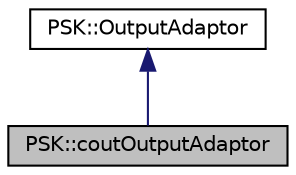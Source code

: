 digraph "PSK::coutOutputAdaptor"
{
 // INTERACTIVE_SVG=YES
 // LATEX_PDF_SIZE
  edge [fontname="Helvetica",fontsize="10",labelfontname="Helvetica",labelfontsize="10"];
  node [fontname="Helvetica",fontsize="10",shape=record];
  Node1 [label="PSK::coutOutputAdaptor",height=0.2,width=0.4,color="black", fillcolor="grey75", style="filled", fontcolor="black",tooltip=" "];
  Node2 -> Node1 [dir="back",color="midnightblue",fontsize="10",style="solid",fontname="Helvetica"];
  Node2 [label="PSK::OutputAdaptor",height=0.2,width=0.4,color="black", fillcolor="white", style="filled",URL="$d9/de9/class_p_s_k_1_1_output_adaptor.html",tooltip="!"];
}
